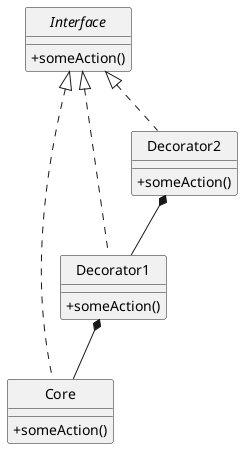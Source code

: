 @startuml
'figure 1: The Decorator Pattern'
skinparam monochrome true
skinparam handwritten false
skinparam shadowing false
skinparam classAttributeIconSize 0
hide class circle
hide abstract circle

abstract class Interface {
    + someAction()
}

class Core {
    + someAction()
}

class Decorator1 {
    + someAction()
}

class Decorator2 {
    + someAction()
}

Decorator2 *-- Decorator1
Decorator1 *-- Core

Interface <|.. Core
Interface <|.. Decorator1
Interface <|.. Decorator2

@enduml
